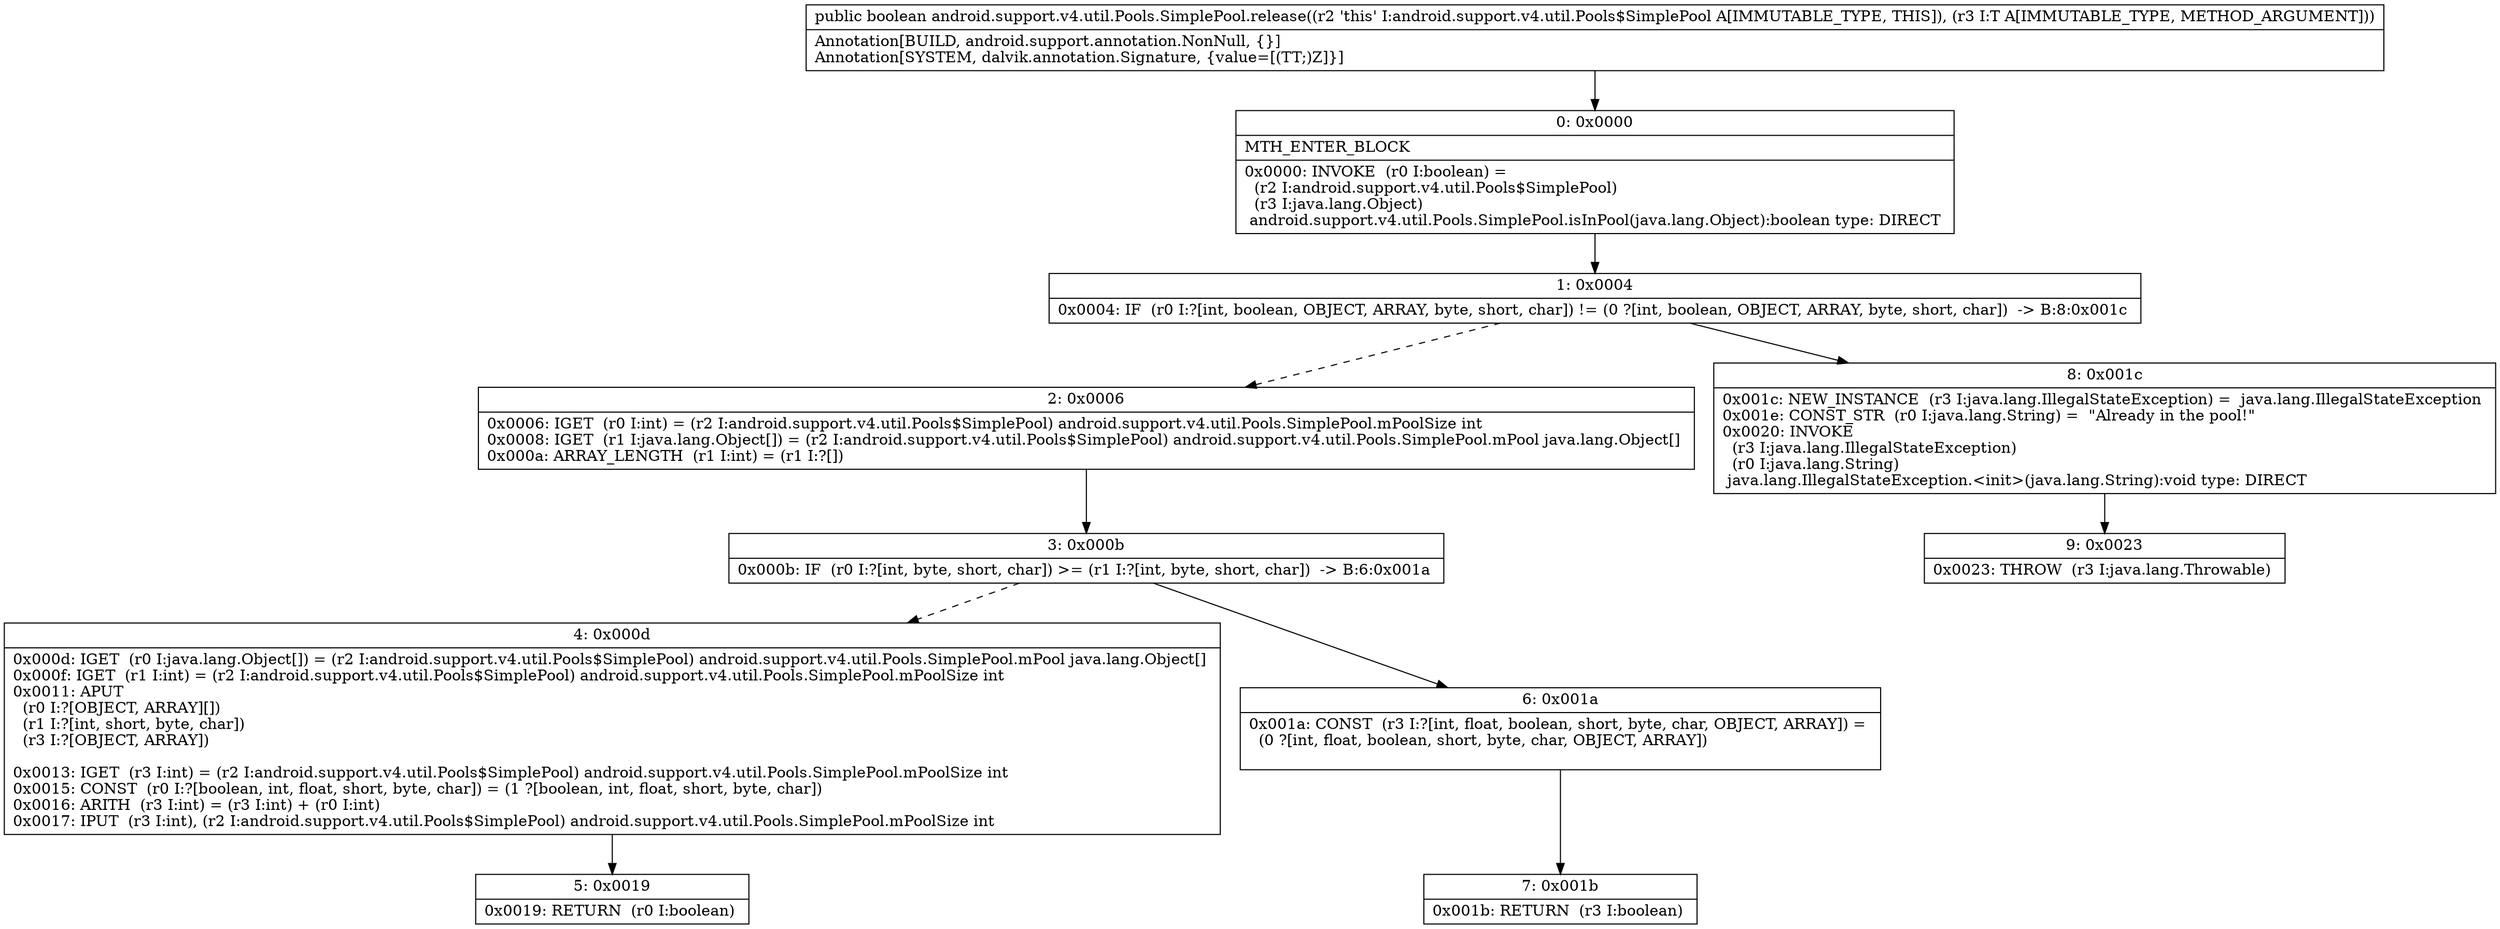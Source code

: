 digraph "CFG forandroid.support.v4.util.Pools.SimplePool.release(Ljava\/lang\/Object;)Z" {
Node_0 [shape=record,label="{0\:\ 0x0000|MTH_ENTER_BLOCK\l|0x0000: INVOKE  (r0 I:boolean) = \l  (r2 I:android.support.v4.util.Pools$SimplePool)\l  (r3 I:java.lang.Object)\l android.support.v4.util.Pools.SimplePool.isInPool(java.lang.Object):boolean type: DIRECT \l}"];
Node_1 [shape=record,label="{1\:\ 0x0004|0x0004: IF  (r0 I:?[int, boolean, OBJECT, ARRAY, byte, short, char]) != (0 ?[int, boolean, OBJECT, ARRAY, byte, short, char])  \-\> B:8:0x001c \l}"];
Node_2 [shape=record,label="{2\:\ 0x0006|0x0006: IGET  (r0 I:int) = (r2 I:android.support.v4.util.Pools$SimplePool) android.support.v4.util.Pools.SimplePool.mPoolSize int \l0x0008: IGET  (r1 I:java.lang.Object[]) = (r2 I:android.support.v4.util.Pools$SimplePool) android.support.v4.util.Pools.SimplePool.mPool java.lang.Object[] \l0x000a: ARRAY_LENGTH  (r1 I:int) = (r1 I:?[]) \l}"];
Node_3 [shape=record,label="{3\:\ 0x000b|0x000b: IF  (r0 I:?[int, byte, short, char]) \>= (r1 I:?[int, byte, short, char])  \-\> B:6:0x001a \l}"];
Node_4 [shape=record,label="{4\:\ 0x000d|0x000d: IGET  (r0 I:java.lang.Object[]) = (r2 I:android.support.v4.util.Pools$SimplePool) android.support.v4.util.Pools.SimplePool.mPool java.lang.Object[] \l0x000f: IGET  (r1 I:int) = (r2 I:android.support.v4.util.Pools$SimplePool) android.support.v4.util.Pools.SimplePool.mPoolSize int \l0x0011: APUT  \l  (r0 I:?[OBJECT, ARRAY][])\l  (r1 I:?[int, short, byte, char])\l  (r3 I:?[OBJECT, ARRAY])\l \l0x0013: IGET  (r3 I:int) = (r2 I:android.support.v4.util.Pools$SimplePool) android.support.v4.util.Pools.SimplePool.mPoolSize int \l0x0015: CONST  (r0 I:?[boolean, int, float, short, byte, char]) = (1 ?[boolean, int, float, short, byte, char]) \l0x0016: ARITH  (r3 I:int) = (r3 I:int) + (r0 I:int) \l0x0017: IPUT  (r3 I:int), (r2 I:android.support.v4.util.Pools$SimplePool) android.support.v4.util.Pools.SimplePool.mPoolSize int \l}"];
Node_5 [shape=record,label="{5\:\ 0x0019|0x0019: RETURN  (r0 I:boolean) \l}"];
Node_6 [shape=record,label="{6\:\ 0x001a|0x001a: CONST  (r3 I:?[int, float, boolean, short, byte, char, OBJECT, ARRAY]) = \l  (0 ?[int, float, boolean, short, byte, char, OBJECT, ARRAY])\l \l}"];
Node_7 [shape=record,label="{7\:\ 0x001b|0x001b: RETURN  (r3 I:boolean) \l}"];
Node_8 [shape=record,label="{8\:\ 0x001c|0x001c: NEW_INSTANCE  (r3 I:java.lang.IllegalStateException) =  java.lang.IllegalStateException \l0x001e: CONST_STR  (r0 I:java.lang.String) =  \"Already in the pool!\" \l0x0020: INVOKE  \l  (r3 I:java.lang.IllegalStateException)\l  (r0 I:java.lang.String)\l java.lang.IllegalStateException.\<init\>(java.lang.String):void type: DIRECT \l}"];
Node_9 [shape=record,label="{9\:\ 0x0023|0x0023: THROW  (r3 I:java.lang.Throwable) \l}"];
MethodNode[shape=record,label="{public boolean android.support.v4.util.Pools.SimplePool.release((r2 'this' I:android.support.v4.util.Pools$SimplePool A[IMMUTABLE_TYPE, THIS]), (r3 I:T A[IMMUTABLE_TYPE, METHOD_ARGUMENT]))  | Annotation[BUILD, android.support.annotation.NonNull, \{\}]\lAnnotation[SYSTEM, dalvik.annotation.Signature, \{value=[(TT;)Z]\}]\l}"];
MethodNode -> Node_0;
Node_0 -> Node_1;
Node_1 -> Node_2[style=dashed];
Node_1 -> Node_8;
Node_2 -> Node_3;
Node_3 -> Node_4[style=dashed];
Node_3 -> Node_6;
Node_4 -> Node_5;
Node_6 -> Node_7;
Node_8 -> Node_9;
}

